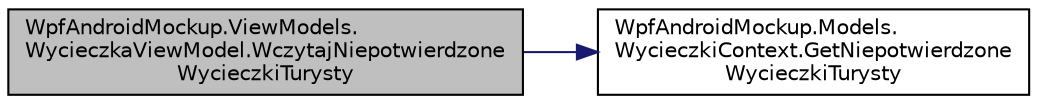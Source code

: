 digraph "WpfAndroidMockup.ViewModels.WycieczkaViewModel.WczytajNiepotwierdzoneWycieczkiTurysty"
{
 // INTERACTIVE_SVG=YES
  edge [fontname="Helvetica",fontsize="10",labelfontname="Helvetica",labelfontsize="10"];
  node [fontname="Helvetica",fontsize="10",shape=record];
  rankdir="LR";
  Node39 [label="WpfAndroidMockup.ViewModels.\lWycieczkaViewModel.WczytajNiepotwierdzone\lWycieczkiTurysty",height=0.2,width=0.4,color="black", fillcolor="grey75", style="filled", fontcolor="black"];
  Node39 -> Node40 [color="midnightblue",fontsize="10",style="solid",fontname="Helvetica"];
  Node40 [label="WpfAndroidMockup.Models.\lWycieczkiContext.GetNiepotwierdzone\lWycieczkiTurysty",height=0.2,width=0.4,color="black", fillcolor="white", style="filled",URL="$class_wpf_android_mockup_1_1_models_1_1_wycieczki_context.html#a081ed70ce016aeaeab63fbc21d62ab48",tooltip="Zwraca wszystkie wycieczki turysty, które nie zostały potwierdzone "];
}
